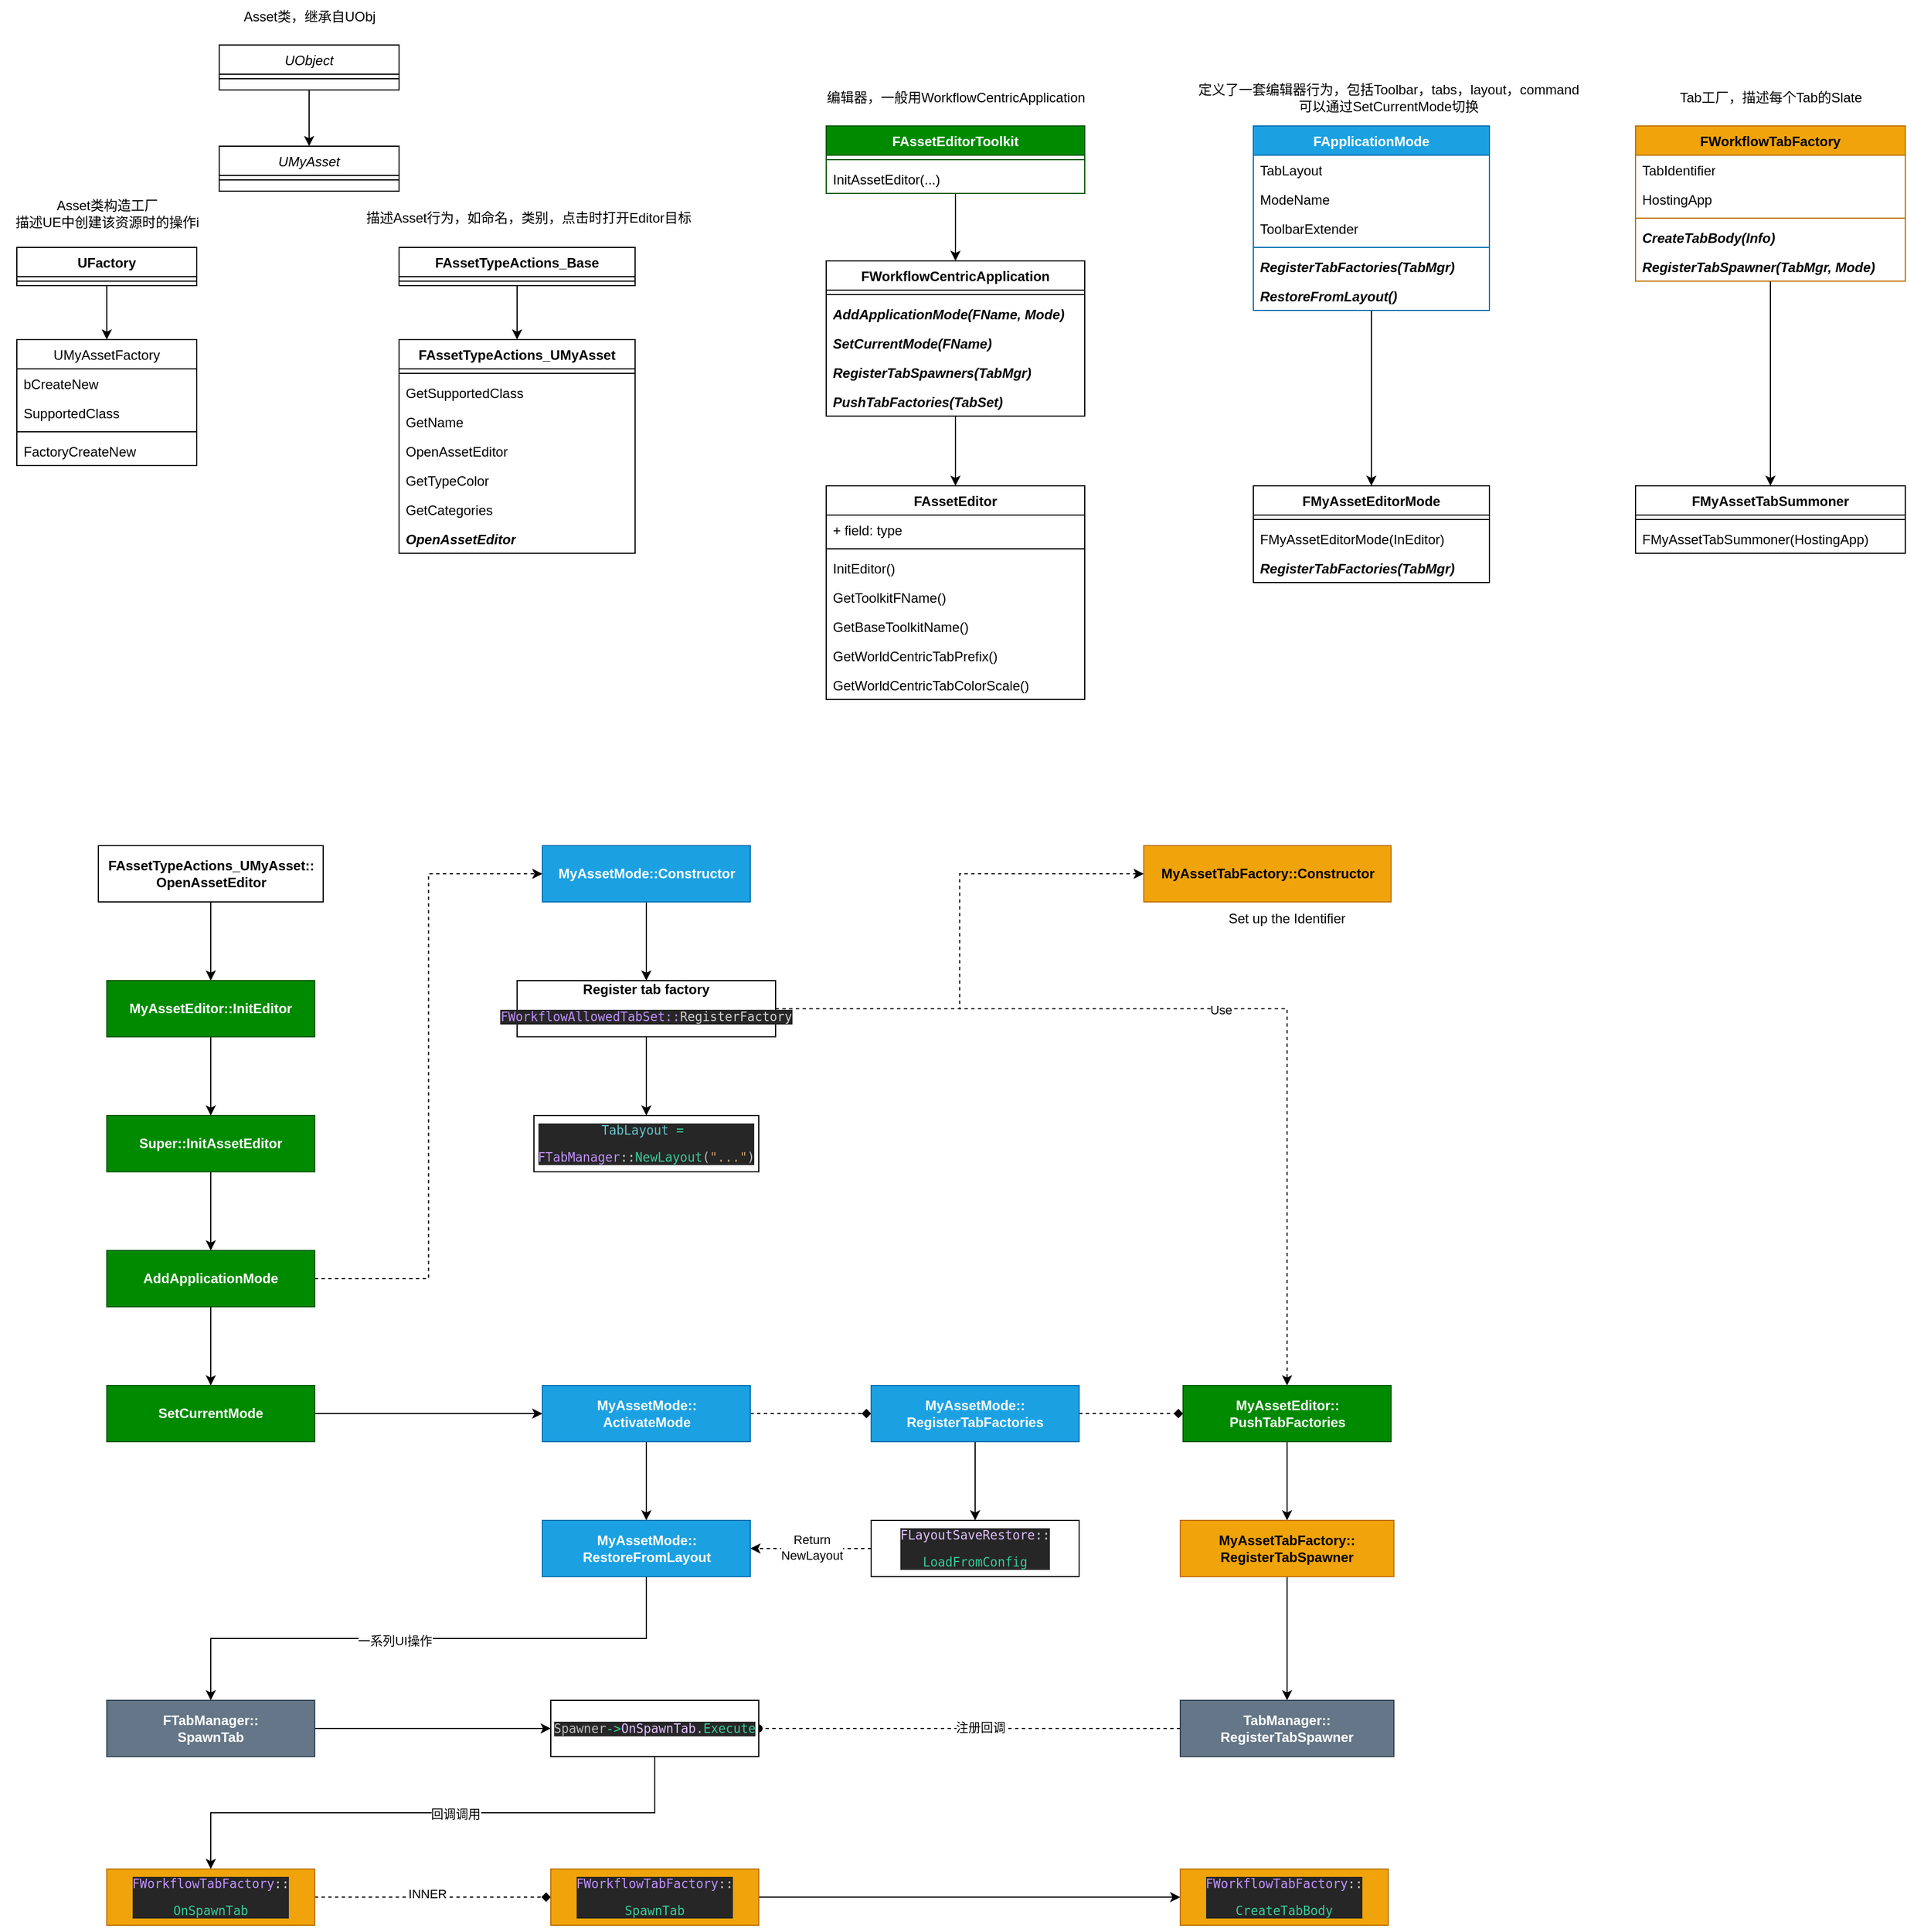 <mxfile version="24.7.5">
  <diagram id="C5RBs43oDa-KdzZeNtuy" name="Page-1">
    <mxGraphModel dx="1451" dy="1069" grid="1" gridSize="10" guides="1" tooltips="1" connect="1" arrows="0" fold="1" page="0" pageScale="1" pageWidth="827" pageHeight="1169" math="0" shadow="0">
      <root>
        <mxCell id="WIyWlLk6GJQsqaUBKTNV-0" />
        <mxCell id="WIyWlLk6GJQsqaUBKTNV-1" parent="WIyWlLk6GJQsqaUBKTNV-0" />
        <mxCell id="zkfFHV4jXpPFQw0GAbJ--0" value="UMyAsset" style="swimlane;fontStyle=2;align=center;verticalAlign=top;childLayout=stackLayout;horizontal=1;startSize=26;horizontalStack=0;resizeParent=1;resizeLast=0;collapsible=1;marginBottom=0;rounded=0;shadow=0;strokeWidth=1;" parent="WIyWlLk6GJQsqaUBKTNV-1" vertex="1">
          <mxGeometry x="540" y="-262" width="160" height="40" as="geometry">
            <mxRectangle x="230" y="140" width="160" height="26" as="alternateBounds" />
          </mxGeometry>
        </mxCell>
        <mxCell id="zkfFHV4jXpPFQw0GAbJ--4" value="" style="line;html=1;strokeWidth=1;align=left;verticalAlign=middle;spacingTop=-1;spacingLeft=3;spacingRight=3;rotatable=0;labelPosition=right;points=[];portConstraint=eastwest;" parent="zkfFHV4jXpPFQw0GAbJ--0" vertex="1">
          <mxGeometry y="26" width="160" height="8" as="geometry" />
        </mxCell>
        <mxCell id="_YB7RwbnGkdV1RqKMvM7-6" style="edgeStyle=orthogonalEdgeStyle;rounded=0;orthogonalLoop=1;jettySize=auto;html=1;entryX=0.5;entryY=0;entryDx=0;entryDy=0;" edge="1" parent="WIyWlLk6GJQsqaUBKTNV-1" source="_YB7RwbnGkdV1RqKMvM7-0" target="zkfFHV4jXpPFQw0GAbJ--0">
          <mxGeometry relative="1" as="geometry" />
        </mxCell>
        <mxCell id="_YB7RwbnGkdV1RqKMvM7-0" value="UObject" style="swimlane;fontStyle=2;align=center;verticalAlign=top;childLayout=stackLayout;horizontal=1;startSize=26;horizontalStack=0;resizeParent=1;resizeLast=0;collapsible=1;marginBottom=0;rounded=0;shadow=0;strokeWidth=1;" vertex="1" parent="WIyWlLk6GJQsqaUBKTNV-1">
          <mxGeometry x="540" y="-352" width="160" height="40" as="geometry">
            <mxRectangle x="230" y="140" width="160" height="26" as="alternateBounds" />
          </mxGeometry>
        </mxCell>
        <mxCell id="_YB7RwbnGkdV1RqKMvM7-4" value="" style="line;html=1;strokeWidth=1;align=left;verticalAlign=middle;spacingTop=-1;spacingLeft=3;spacingRight=3;rotatable=0;labelPosition=right;points=[];portConstraint=eastwest;" vertex="1" parent="_YB7RwbnGkdV1RqKMvM7-0">
          <mxGeometry y="26" width="160" height="8" as="geometry" />
        </mxCell>
        <mxCell id="_YB7RwbnGkdV1RqKMvM7-18" style="edgeStyle=orthogonalEdgeStyle;rounded=0;orthogonalLoop=1;jettySize=auto;html=1;entryX=0.5;entryY=0;entryDx=0;entryDy=0;" edge="1" parent="WIyWlLk6GJQsqaUBKTNV-1" source="_YB7RwbnGkdV1RqKMvM7-7" target="_YB7RwbnGkdV1RqKMvM7-11">
          <mxGeometry relative="1" as="geometry" />
        </mxCell>
        <mxCell id="_YB7RwbnGkdV1RqKMvM7-7" value="FAssetTypeActions_Base" style="swimlane;fontStyle=1;align=center;verticalAlign=top;childLayout=stackLayout;horizontal=1;startSize=26;horizontalStack=0;resizeParent=1;resizeParentMax=0;resizeLast=0;collapsible=1;marginBottom=0;whiteSpace=wrap;html=1;" vertex="1" parent="WIyWlLk6GJQsqaUBKTNV-1">
          <mxGeometry x="700" y="-172" width="210" height="34" as="geometry" />
        </mxCell>
        <mxCell id="_YB7RwbnGkdV1RqKMvM7-9" value="" style="line;strokeWidth=1;fillColor=none;align=left;verticalAlign=middle;spacingTop=-1;spacingLeft=3;spacingRight=3;rotatable=0;labelPosition=right;points=[];portConstraint=eastwest;strokeColor=inherit;" vertex="1" parent="_YB7RwbnGkdV1RqKMvM7-7">
          <mxGeometry y="26" width="210" height="8" as="geometry" />
        </mxCell>
        <mxCell id="_YB7RwbnGkdV1RqKMvM7-11" value="FAssetTypeActions_UMyAsset" style="swimlane;fontStyle=1;align=center;verticalAlign=top;childLayout=stackLayout;horizontal=1;startSize=26;horizontalStack=0;resizeParent=1;resizeParentMax=0;resizeLast=0;collapsible=1;marginBottom=0;whiteSpace=wrap;html=1;" vertex="1" parent="WIyWlLk6GJQsqaUBKTNV-1">
          <mxGeometry x="700" y="-90" width="210" height="190" as="geometry" />
        </mxCell>
        <mxCell id="_YB7RwbnGkdV1RqKMvM7-13" value="" style="line;strokeWidth=1;fillColor=none;align=left;verticalAlign=middle;spacingTop=-1;spacingLeft=3;spacingRight=3;rotatable=0;labelPosition=right;points=[];portConstraint=eastwest;strokeColor=inherit;" vertex="1" parent="_YB7RwbnGkdV1RqKMvM7-11">
          <mxGeometry y="26" width="210" height="8" as="geometry" />
        </mxCell>
        <mxCell id="_YB7RwbnGkdV1RqKMvM7-15" value="GetSupportedClass" style="text;strokeColor=none;fillColor=none;align=left;verticalAlign=top;spacingLeft=4;spacingRight=4;overflow=hidden;rotatable=0;points=[[0,0.5],[1,0.5]];portConstraint=eastwest;whiteSpace=wrap;html=1;" vertex="1" parent="_YB7RwbnGkdV1RqKMvM7-11">
          <mxGeometry y="34" width="210" height="26" as="geometry" />
        </mxCell>
        <mxCell id="_YB7RwbnGkdV1RqKMvM7-10" value="GetName" style="text;strokeColor=none;fillColor=none;align=left;verticalAlign=top;spacingLeft=4;spacingRight=4;overflow=hidden;rotatable=0;points=[[0,0.5],[1,0.5]];portConstraint=eastwest;whiteSpace=wrap;html=1;" vertex="1" parent="_YB7RwbnGkdV1RqKMvM7-11">
          <mxGeometry y="60" width="210" height="26" as="geometry" />
        </mxCell>
        <mxCell id="_YB7RwbnGkdV1RqKMvM7-16" value="OpenAssetEditor" style="text;strokeColor=none;fillColor=none;align=left;verticalAlign=top;spacingLeft=4;spacingRight=4;overflow=hidden;rotatable=0;points=[[0,0.5],[1,0.5]];portConstraint=eastwest;whiteSpace=wrap;html=1;" vertex="1" parent="_YB7RwbnGkdV1RqKMvM7-11">
          <mxGeometry y="86" width="210" height="26" as="geometry" />
        </mxCell>
        <mxCell id="_YB7RwbnGkdV1RqKMvM7-39" value="GetTypeColor" style="text;strokeColor=none;fillColor=none;align=left;verticalAlign=top;spacingLeft=4;spacingRight=4;overflow=hidden;rotatable=0;points=[[0,0.5],[1,0.5]];portConstraint=eastwest;whiteSpace=wrap;html=1;" vertex="1" parent="_YB7RwbnGkdV1RqKMvM7-11">
          <mxGeometry y="112" width="210" height="26" as="geometry" />
        </mxCell>
        <mxCell id="_YB7RwbnGkdV1RqKMvM7-17" value="GetCategories" style="text;strokeColor=none;fillColor=none;align=left;verticalAlign=top;spacingLeft=4;spacingRight=4;overflow=hidden;rotatable=0;points=[[0,0.5],[1,0.5]];portConstraint=eastwest;whiteSpace=wrap;html=1;" vertex="1" parent="_YB7RwbnGkdV1RqKMvM7-11">
          <mxGeometry y="138" width="210" height="26" as="geometry" />
        </mxCell>
        <mxCell id="_YB7RwbnGkdV1RqKMvM7-37" value="&lt;b&gt;&lt;i&gt;OpenAssetEditor&lt;/i&gt;&lt;/b&gt;" style="text;strokeColor=none;fillColor=none;align=left;verticalAlign=top;spacingLeft=4;spacingRight=4;overflow=hidden;rotatable=0;points=[[0,0.5],[1,0.5]];portConstraint=eastwest;whiteSpace=wrap;html=1;" vertex="1" parent="_YB7RwbnGkdV1RqKMvM7-11">
          <mxGeometry y="164" width="210" height="26" as="geometry" />
        </mxCell>
        <mxCell id="_YB7RwbnGkdV1RqKMvM7-32" style="edgeStyle=orthogonalEdgeStyle;rounded=0;orthogonalLoop=1;jettySize=auto;html=1;entryX=0.5;entryY=0;entryDx=0;entryDy=0;" edge="1" parent="WIyWlLk6GJQsqaUBKTNV-1" source="_YB7RwbnGkdV1RqKMvM7-19" target="_YB7RwbnGkdV1RqKMvM7-41">
          <mxGeometry relative="1" as="geometry">
            <mxPoint x="440" y="29" as="targetPoint" />
          </mxGeometry>
        </mxCell>
        <mxCell id="_YB7RwbnGkdV1RqKMvM7-19" value="UFactory" style="swimlane;fontStyle=1;align=center;verticalAlign=top;childLayout=stackLayout;horizontal=1;startSize=26;horizontalStack=0;resizeParent=1;resizeParentMax=0;resizeLast=0;collapsible=1;marginBottom=0;whiteSpace=wrap;html=1;" vertex="1" parent="WIyWlLk6GJQsqaUBKTNV-1">
          <mxGeometry x="360" y="-172" width="160" height="34" as="geometry" />
        </mxCell>
        <mxCell id="_YB7RwbnGkdV1RqKMvM7-21" value="" style="line;strokeWidth=1;fillColor=none;align=left;verticalAlign=middle;spacingTop=-1;spacingLeft=3;spacingRight=3;rotatable=0;labelPosition=right;points=[];portConstraint=eastwest;strokeColor=inherit;" vertex="1" parent="_YB7RwbnGkdV1RqKMvM7-19">
          <mxGeometry y="26" width="160" height="8" as="geometry" />
        </mxCell>
        <mxCell id="_YB7RwbnGkdV1RqKMvM7-41" value="&lt;span style=&quot;font-weight: 400;&quot;&gt;UMyAssetFactory&lt;/span&gt;" style="swimlane;fontStyle=1;align=center;verticalAlign=top;childLayout=stackLayout;horizontal=1;startSize=26;horizontalStack=0;resizeParent=1;resizeParentMax=0;resizeLast=0;collapsible=1;marginBottom=0;whiteSpace=wrap;html=1;" vertex="1" parent="WIyWlLk6GJQsqaUBKTNV-1">
          <mxGeometry x="360" y="-90" width="160" height="112" as="geometry" />
        </mxCell>
        <mxCell id="_YB7RwbnGkdV1RqKMvM7-42" value="bCreateNew" style="text;strokeColor=none;fillColor=none;align=left;verticalAlign=top;spacingLeft=4;spacingRight=4;overflow=hidden;rotatable=0;points=[[0,0.5],[1,0.5]];portConstraint=eastwest;whiteSpace=wrap;html=1;" vertex="1" parent="_YB7RwbnGkdV1RqKMvM7-41">
          <mxGeometry y="26" width="160" height="26" as="geometry" />
        </mxCell>
        <mxCell id="_YB7RwbnGkdV1RqKMvM7-45" value="SupportedClass&lt;div&gt;&lt;br&gt;&lt;/div&gt;" style="text;strokeColor=none;fillColor=none;align=left;verticalAlign=top;spacingLeft=4;spacingRight=4;overflow=hidden;rotatable=0;points=[[0,0.5],[1,0.5]];portConstraint=eastwest;whiteSpace=wrap;html=1;" vertex="1" parent="_YB7RwbnGkdV1RqKMvM7-41">
          <mxGeometry y="52" width="160" height="26" as="geometry" />
        </mxCell>
        <mxCell id="_YB7RwbnGkdV1RqKMvM7-43" value="" style="line;strokeWidth=1;fillColor=none;align=left;verticalAlign=middle;spacingTop=-1;spacingLeft=3;spacingRight=3;rotatable=0;labelPosition=right;points=[];portConstraint=eastwest;strokeColor=inherit;" vertex="1" parent="_YB7RwbnGkdV1RqKMvM7-41">
          <mxGeometry y="78" width="160" height="8" as="geometry" />
        </mxCell>
        <mxCell id="_YB7RwbnGkdV1RqKMvM7-44" value="FactoryCreateNew" style="text;strokeColor=none;fillColor=none;align=left;verticalAlign=top;spacingLeft=4;spacingRight=4;overflow=hidden;rotatable=0;points=[[0,0.5],[1,0.5]];portConstraint=eastwest;whiteSpace=wrap;html=1;" vertex="1" parent="_YB7RwbnGkdV1RqKMvM7-41">
          <mxGeometry y="86" width="160" height="26" as="geometry" />
        </mxCell>
        <mxCell id="_YB7RwbnGkdV1RqKMvM7-46" value="FAssetEditor" style="swimlane;fontStyle=1;align=center;verticalAlign=top;childLayout=stackLayout;horizontal=1;startSize=26;horizontalStack=0;resizeParent=1;resizeParentMax=0;resizeLast=0;collapsible=1;marginBottom=0;whiteSpace=wrap;html=1;" vertex="1" parent="WIyWlLk6GJQsqaUBKTNV-1">
          <mxGeometry x="1080" y="40" width="230" height="190" as="geometry" />
        </mxCell>
        <mxCell id="_YB7RwbnGkdV1RqKMvM7-47" value="+ field: type" style="text;strokeColor=none;fillColor=none;align=left;verticalAlign=top;spacingLeft=4;spacingRight=4;overflow=hidden;rotatable=0;points=[[0,0.5],[1,0.5]];portConstraint=eastwest;whiteSpace=wrap;html=1;" vertex="1" parent="_YB7RwbnGkdV1RqKMvM7-46">
          <mxGeometry y="26" width="230" height="26" as="geometry" />
        </mxCell>
        <mxCell id="_YB7RwbnGkdV1RqKMvM7-48" value="" style="line;strokeWidth=1;fillColor=none;align=left;verticalAlign=middle;spacingTop=-1;spacingLeft=3;spacingRight=3;rotatable=0;labelPosition=right;points=[];portConstraint=eastwest;strokeColor=inherit;" vertex="1" parent="_YB7RwbnGkdV1RqKMvM7-46">
          <mxGeometry y="52" width="230" height="8" as="geometry" />
        </mxCell>
        <mxCell id="_YB7RwbnGkdV1RqKMvM7-49" value="InitEditor()" style="text;strokeColor=none;fillColor=none;align=left;verticalAlign=top;spacingLeft=4;spacingRight=4;overflow=hidden;rotatable=0;points=[[0,0.5],[1,0.5]];portConstraint=eastwest;whiteSpace=wrap;html=1;" vertex="1" parent="_YB7RwbnGkdV1RqKMvM7-46">
          <mxGeometry y="60" width="230" height="26" as="geometry" />
        </mxCell>
        <mxCell id="_YB7RwbnGkdV1RqKMvM7-58" value="GetToolkitFName()&lt;span style=&quot;white-space: pre;&quot;&gt;&#x9;&lt;/span&gt;" style="text;strokeColor=none;fillColor=none;align=left;verticalAlign=top;spacingLeft=4;spacingRight=4;overflow=hidden;rotatable=0;points=[[0,0.5],[1,0.5]];portConstraint=eastwest;whiteSpace=wrap;html=1;" vertex="1" parent="_YB7RwbnGkdV1RqKMvM7-46">
          <mxGeometry y="86" width="230" height="26" as="geometry" />
        </mxCell>
        <mxCell id="_YB7RwbnGkdV1RqKMvM7-59" value="GetBaseToolkitName()" style="text;strokeColor=none;fillColor=none;align=left;verticalAlign=top;spacingLeft=4;spacingRight=4;overflow=hidden;rotatable=0;points=[[0,0.5],[1,0.5]];portConstraint=eastwest;whiteSpace=wrap;html=1;" vertex="1" parent="_YB7RwbnGkdV1RqKMvM7-46">
          <mxGeometry y="112" width="230" height="26" as="geometry" />
        </mxCell>
        <mxCell id="_YB7RwbnGkdV1RqKMvM7-60" value="GetWorldCentricTabPrefix()" style="text;strokeColor=none;fillColor=none;align=left;verticalAlign=top;spacingLeft=4;spacingRight=4;overflow=hidden;rotatable=0;points=[[0,0.5],[1,0.5]];portConstraint=eastwest;whiteSpace=wrap;html=1;" vertex="1" parent="_YB7RwbnGkdV1RqKMvM7-46">
          <mxGeometry y="138" width="230" height="26" as="geometry" />
        </mxCell>
        <mxCell id="_YB7RwbnGkdV1RqKMvM7-61" value="GetWorldCentricTabColorScale()" style="text;strokeColor=none;fillColor=none;align=left;verticalAlign=top;spacingLeft=4;spacingRight=4;overflow=hidden;rotatable=0;points=[[0,0.5],[1,0.5]];portConstraint=eastwest;whiteSpace=wrap;html=1;" vertex="1" parent="_YB7RwbnGkdV1RqKMvM7-46">
          <mxGeometry y="164" width="230" height="26" as="geometry" />
        </mxCell>
        <mxCell id="_YB7RwbnGkdV1RqKMvM7-68" style="edgeStyle=orthogonalEdgeStyle;rounded=0;orthogonalLoop=1;jettySize=auto;html=1;entryX=0.5;entryY=0;entryDx=0;entryDy=0;" edge="1" parent="WIyWlLk6GJQsqaUBKTNV-1" source="_YB7RwbnGkdV1RqKMvM7-50" target="_YB7RwbnGkdV1RqKMvM7-46">
          <mxGeometry relative="1" as="geometry" />
        </mxCell>
        <mxCell id="_YB7RwbnGkdV1RqKMvM7-50" value="FWorkflowCentricApplication" style="swimlane;fontStyle=1;align=center;verticalAlign=top;childLayout=stackLayout;horizontal=1;startSize=26;horizontalStack=0;resizeParent=1;resizeParentMax=0;resizeLast=0;collapsible=1;marginBottom=0;whiteSpace=wrap;html=1;" vertex="1" parent="WIyWlLk6GJQsqaUBKTNV-1">
          <mxGeometry x="1080" y="-160" width="230" height="138" as="geometry" />
        </mxCell>
        <mxCell id="_YB7RwbnGkdV1RqKMvM7-52" value="" style="line;strokeWidth=1;fillColor=none;align=left;verticalAlign=middle;spacingTop=-1;spacingLeft=3;spacingRight=3;rotatable=0;labelPosition=right;points=[];portConstraint=eastwest;strokeColor=inherit;" vertex="1" parent="_YB7RwbnGkdV1RqKMvM7-50">
          <mxGeometry y="26" width="230" height="8" as="geometry" />
        </mxCell>
        <mxCell id="_YB7RwbnGkdV1RqKMvM7-64" value="&lt;b&gt;&lt;i&gt;AddApplicationMode(FName, Mode)&lt;/i&gt;&lt;/b&gt;" style="text;strokeColor=none;fillColor=none;align=left;verticalAlign=top;spacingLeft=4;spacingRight=4;overflow=hidden;rotatable=0;points=[[0,0.5],[1,0.5]];portConstraint=eastwest;whiteSpace=wrap;html=1;" vertex="1" parent="_YB7RwbnGkdV1RqKMvM7-50">
          <mxGeometry y="34" width="230" height="26" as="geometry" />
        </mxCell>
        <mxCell id="_YB7RwbnGkdV1RqKMvM7-53" value="&lt;b&gt;&lt;i&gt;SetCurrentMode(FName)&lt;/i&gt;&lt;/b&gt;" style="text;strokeColor=none;fillColor=none;align=left;verticalAlign=top;spacingLeft=4;spacingRight=4;overflow=hidden;rotatable=0;points=[[0,0.5],[1,0.5]];portConstraint=eastwest;whiteSpace=wrap;html=1;" vertex="1" parent="_YB7RwbnGkdV1RqKMvM7-50">
          <mxGeometry y="60" width="230" height="26" as="geometry" />
        </mxCell>
        <mxCell id="_YB7RwbnGkdV1RqKMvM7-65" value="&lt;b&gt;&lt;i&gt;RegisterTabSpawners(TabMgr)&lt;/i&gt;&lt;/b&gt;" style="text;strokeColor=none;fillColor=none;align=left;verticalAlign=top;spacingLeft=4;spacingRight=4;overflow=hidden;rotatable=0;points=[[0,0.5],[1,0.5]];portConstraint=eastwest;whiteSpace=wrap;html=1;" vertex="1" parent="_YB7RwbnGkdV1RqKMvM7-50">
          <mxGeometry y="86" width="230" height="26" as="geometry" />
        </mxCell>
        <mxCell id="_YB7RwbnGkdV1RqKMvM7-66" value="&lt;b&gt;&lt;i&gt;PushTabFactories(TabSet)&lt;/i&gt;&lt;/b&gt;" style="text;strokeColor=none;fillColor=none;align=left;verticalAlign=top;spacingLeft=4;spacingRight=4;overflow=hidden;rotatable=0;points=[[0,0.5],[1,0.5]];portConstraint=eastwest;whiteSpace=wrap;html=1;" vertex="1" parent="_YB7RwbnGkdV1RqKMvM7-50">
          <mxGeometry y="112" width="230" height="26" as="geometry" />
        </mxCell>
        <mxCell id="_YB7RwbnGkdV1RqKMvM7-67" style="edgeStyle=orthogonalEdgeStyle;rounded=0;orthogonalLoop=1;jettySize=auto;html=1;entryX=0.5;entryY=0;entryDx=0;entryDy=0;" edge="1" parent="WIyWlLk6GJQsqaUBKTNV-1" source="_YB7RwbnGkdV1RqKMvM7-54" target="_YB7RwbnGkdV1RqKMvM7-50">
          <mxGeometry relative="1" as="geometry" />
        </mxCell>
        <mxCell id="_YB7RwbnGkdV1RqKMvM7-54" value="FAssetEditorToolkit" style="swimlane;fontStyle=1;align=center;verticalAlign=top;childLayout=stackLayout;horizontal=1;startSize=26;horizontalStack=0;resizeParent=1;resizeParentMax=0;resizeLast=0;collapsible=1;marginBottom=0;whiteSpace=wrap;html=1;fillColor=#008a00;fontColor=#ffffff;strokeColor=#005700;" vertex="1" parent="WIyWlLk6GJQsqaUBKTNV-1">
          <mxGeometry x="1080" y="-280" width="230" height="60" as="geometry" />
        </mxCell>
        <mxCell id="_YB7RwbnGkdV1RqKMvM7-56" value="" style="line;strokeWidth=1;fillColor=none;align=left;verticalAlign=middle;spacingTop=-1;spacingLeft=3;spacingRight=3;rotatable=0;labelPosition=right;points=[];portConstraint=eastwest;strokeColor=inherit;" vertex="1" parent="_YB7RwbnGkdV1RqKMvM7-54">
          <mxGeometry y="26" width="230" height="8" as="geometry" />
        </mxCell>
        <mxCell id="_YB7RwbnGkdV1RqKMvM7-57" value="InitAssetEditor(...)" style="text;strokeColor=none;fillColor=none;align=left;verticalAlign=top;spacingLeft=4;spacingRight=4;overflow=hidden;rotatable=0;points=[[0,0.5],[1,0.5]];portConstraint=eastwest;whiteSpace=wrap;html=1;" vertex="1" parent="_YB7RwbnGkdV1RqKMvM7-54">
          <mxGeometry y="34" width="230" height="26" as="geometry" />
        </mxCell>
        <mxCell id="_YB7RwbnGkdV1RqKMvM7-81" style="edgeStyle=orthogonalEdgeStyle;rounded=0;orthogonalLoop=1;jettySize=auto;html=1;entryX=0.5;entryY=0;entryDx=0;entryDy=0;" edge="1" parent="WIyWlLk6GJQsqaUBKTNV-1" source="_YB7RwbnGkdV1RqKMvM7-69" target="_YB7RwbnGkdV1RqKMvM7-74">
          <mxGeometry relative="1" as="geometry" />
        </mxCell>
        <mxCell id="_YB7RwbnGkdV1RqKMvM7-69" value="FApplicationMode" style="swimlane;fontStyle=1;align=center;verticalAlign=top;childLayout=stackLayout;horizontal=1;startSize=26;horizontalStack=0;resizeParent=1;resizeParentMax=0;resizeLast=0;collapsible=1;marginBottom=0;whiteSpace=wrap;html=1;fillColor=#1ba1e2;fontColor=#ffffff;strokeColor=#006EAF;" vertex="1" parent="WIyWlLk6GJQsqaUBKTNV-1">
          <mxGeometry x="1460" y="-280" width="210" height="164" as="geometry" />
        </mxCell>
        <mxCell id="_YB7RwbnGkdV1RqKMvM7-82" value="TabLayout" style="text;strokeColor=none;fillColor=none;align=left;verticalAlign=top;spacingLeft=4;spacingRight=4;overflow=hidden;rotatable=0;points=[[0,0.5],[1,0.5]];portConstraint=eastwest;whiteSpace=wrap;html=1;" vertex="1" parent="_YB7RwbnGkdV1RqKMvM7-69">
          <mxGeometry y="26" width="210" height="26" as="geometry" />
        </mxCell>
        <mxCell id="_YB7RwbnGkdV1RqKMvM7-70" value="ModeName" style="text;strokeColor=none;fillColor=none;align=left;verticalAlign=top;spacingLeft=4;spacingRight=4;overflow=hidden;rotatable=0;points=[[0,0.5],[1,0.5]];portConstraint=eastwest;whiteSpace=wrap;html=1;" vertex="1" parent="_YB7RwbnGkdV1RqKMvM7-69">
          <mxGeometry y="52" width="210" height="26" as="geometry" />
        </mxCell>
        <mxCell id="_YB7RwbnGkdV1RqKMvM7-73" value="ToolbarExtender" style="text;strokeColor=none;fillColor=none;align=left;verticalAlign=top;spacingLeft=4;spacingRight=4;overflow=hidden;rotatable=0;points=[[0,0.5],[1,0.5]];portConstraint=eastwest;whiteSpace=wrap;html=1;" vertex="1" parent="_YB7RwbnGkdV1RqKMvM7-69">
          <mxGeometry y="78" width="210" height="26" as="geometry" />
        </mxCell>
        <mxCell id="_YB7RwbnGkdV1RqKMvM7-71" value="" style="line;strokeWidth=1;fillColor=none;align=left;verticalAlign=middle;spacingTop=-1;spacingLeft=3;spacingRight=3;rotatable=0;labelPosition=right;points=[];portConstraint=eastwest;strokeColor=inherit;" vertex="1" parent="_YB7RwbnGkdV1RqKMvM7-69">
          <mxGeometry y="104" width="210" height="8" as="geometry" />
        </mxCell>
        <mxCell id="_YB7RwbnGkdV1RqKMvM7-72" value="&lt;i&gt;&lt;b&gt;RegisterTabFactories(TabMgr)&lt;/b&gt;&lt;/i&gt;" style="text;strokeColor=none;fillColor=none;align=left;verticalAlign=top;spacingLeft=4;spacingRight=4;overflow=hidden;rotatable=0;points=[[0,0.5],[1,0.5]];portConstraint=eastwest;whiteSpace=wrap;html=1;" vertex="1" parent="_YB7RwbnGkdV1RqKMvM7-69">
          <mxGeometry y="112" width="210" height="26" as="geometry" />
        </mxCell>
        <mxCell id="_YB7RwbnGkdV1RqKMvM7-179" value="&lt;b&gt;&lt;i&gt;RestoreFromLayout()&lt;/i&gt;&lt;/b&gt;" style="text;strokeColor=none;fillColor=none;align=left;verticalAlign=top;spacingLeft=4;spacingRight=4;overflow=hidden;rotatable=0;points=[[0,0.5],[1,0.5]];portConstraint=eastwest;whiteSpace=wrap;html=1;" vertex="1" parent="_YB7RwbnGkdV1RqKMvM7-69">
          <mxGeometry y="138" width="210" height="26" as="geometry" />
        </mxCell>
        <mxCell id="_YB7RwbnGkdV1RqKMvM7-74" value="FMyAssetEditorMode" style="swimlane;fontStyle=1;align=center;verticalAlign=top;childLayout=stackLayout;horizontal=1;startSize=26;horizontalStack=0;resizeParent=1;resizeParentMax=0;resizeLast=0;collapsible=1;marginBottom=0;whiteSpace=wrap;html=1;" vertex="1" parent="WIyWlLk6GJQsqaUBKTNV-1">
          <mxGeometry x="1460" y="40" width="210" height="86" as="geometry" />
        </mxCell>
        <mxCell id="_YB7RwbnGkdV1RqKMvM7-77" value="" style="line;strokeWidth=1;fillColor=none;align=left;verticalAlign=middle;spacingTop=-1;spacingLeft=3;spacingRight=3;rotatable=0;labelPosition=right;points=[];portConstraint=eastwest;strokeColor=inherit;" vertex="1" parent="_YB7RwbnGkdV1RqKMvM7-74">
          <mxGeometry y="26" width="210" height="8" as="geometry" />
        </mxCell>
        <mxCell id="_YB7RwbnGkdV1RqKMvM7-79" value="&lt;span style=&quot;text-align: center;&quot;&gt;FMyAssetEditorMode(InEditor)&lt;/span&gt;" style="text;strokeColor=none;fillColor=none;align=left;verticalAlign=top;spacingLeft=4;spacingRight=4;overflow=hidden;rotatable=0;points=[[0,0.5],[1,0.5]];portConstraint=eastwest;whiteSpace=wrap;html=1;" vertex="1" parent="_YB7RwbnGkdV1RqKMvM7-74">
          <mxGeometry y="34" width="210" height="26" as="geometry" />
        </mxCell>
        <mxCell id="_YB7RwbnGkdV1RqKMvM7-78" value="&lt;b&gt;&lt;i&gt;RegisterTabFactories(TabMgr)&lt;/i&gt;&lt;/b&gt;" style="text;strokeColor=none;fillColor=none;align=left;verticalAlign=top;spacingLeft=4;spacingRight=4;overflow=hidden;rotatable=0;points=[[0,0.5],[1,0.5]];portConstraint=eastwest;whiteSpace=wrap;html=1;" vertex="1" parent="_YB7RwbnGkdV1RqKMvM7-74">
          <mxGeometry y="60" width="210" height="26" as="geometry" />
        </mxCell>
        <mxCell id="_YB7RwbnGkdV1RqKMvM7-93" style="edgeStyle=orthogonalEdgeStyle;rounded=0;orthogonalLoop=1;jettySize=auto;html=1;entryX=0.5;entryY=0;entryDx=0;entryDy=0;" edge="1" parent="WIyWlLk6GJQsqaUBKTNV-1" source="_YB7RwbnGkdV1RqKMvM7-87" target="_YB7RwbnGkdV1RqKMvM7-94">
          <mxGeometry relative="1" as="geometry">
            <mxPoint x="1910" as="targetPoint" />
          </mxGeometry>
        </mxCell>
        <mxCell id="_YB7RwbnGkdV1RqKMvM7-87" value="FWorkflowTabFactory" style="swimlane;fontStyle=1;align=center;verticalAlign=top;childLayout=stackLayout;horizontal=1;startSize=26;horizontalStack=0;resizeParent=1;resizeParentMax=0;resizeLast=0;collapsible=1;marginBottom=0;whiteSpace=wrap;html=1;fillColor=#f0a30a;fontColor=#000000;strokeColor=#BD7000;" vertex="1" parent="WIyWlLk6GJQsqaUBKTNV-1">
          <mxGeometry x="1800" y="-280" width="240" height="138" as="geometry" />
        </mxCell>
        <mxCell id="_YB7RwbnGkdV1RqKMvM7-88" value="TabIdentifier" style="text;strokeColor=none;fillColor=none;align=left;verticalAlign=top;spacingLeft=4;spacingRight=4;overflow=hidden;rotatable=0;points=[[0,0.5],[1,0.5]];portConstraint=eastwest;whiteSpace=wrap;html=1;" vertex="1" parent="_YB7RwbnGkdV1RqKMvM7-87">
          <mxGeometry y="26" width="240" height="26" as="geometry" />
        </mxCell>
        <mxCell id="_YB7RwbnGkdV1RqKMvM7-91" value="HostingApp" style="text;strokeColor=none;fillColor=none;align=left;verticalAlign=top;spacingLeft=4;spacingRight=4;overflow=hidden;rotatable=0;points=[[0,0.5],[1,0.5]];portConstraint=eastwest;whiteSpace=wrap;html=1;" vertex="1" parent="_YB7RwbnGkdV1RqKMvM7-87">
          <mxGeometry y="52" width="240" height="26" as="geometry" />
        </mxCell>
        <mxCell id="_YB7RwbnGkdV1RqKMvM7-89" value="" style="line;strokeWidth=1;fillColor=none;align=left;verticalAlign=middle;spacingTop=-1;spacingLeft=3;spacingRight=3;rotatable=0;labelPosition=right;points=[];portConstraint=eastwest;strokeColor=inherit;" vertex="1" parent="_YB7RwbnGkdV1RqKMvM7-87">
          <mxGeometry y="78" width="240" height="8" as="geometry" />
        </mxCell>
        <mxCell id="_YB7RwbnGkdV1RqKMvM7-92" value="&lt;b&gt;&lt;i&gt;CreateTabBody(Info)&lt;/i&gt;&lt;/b&gt;" style="text;strokeColor=none;fillColor=none;align=left;verticalAlign=top;spacingLeft=4;spacingRight=4;overflow=hidden;rotatable=0;points=[[0,0.5],[1,0.5]];portConstraint=eastwest;whiteSpace=wrap;html=1;" vertex="1" parent="_YB7RwbnGkdV1RqKMvM7-87">
          <mxGeometry y="86" width="240" height="26" as="geometry" />
        </mxCell>
        <mxCell id="_YB7RwbnGkdV1RqKMvM7-90" value="&lt;b&gt;&lt;i&gt;RegisterTabSpawner(TabMgr, Mode)&lt;/i&gt;&lt;/b&gt;" style="text;strokeColor=none;fillColor=none;align=left;verticalAlign=top;spacingLeft=4;spacingRight=4;overflow=hidden;rotatable=0;points=[[0,0.5],[1,0.5]];portConstraint=eastwest;whiteSpace=wrap;html=1;" vertex="1" parent="_YB7RwbnGkdV1RqKMvM7-87">
          <mxGeometry y="112" width="240" height="26" as="geometry" />
        </mxCell>
        <mxCell id="_YB7RwbnGkdV1RqKMvM7-94" value="FMyAssetTabSummoner" style="swimlane;fontStyle=1;align=center;verticalAlign=top;childLayout=stackLayout;horizontal=1;startSize=26;horizontalStack=0;resizeParent=1;resizeParentMax=0;resizeLast=0;collapsible=1;marginBottom=0;whiteSpace=wrap;html=1;" vertex="1" parent="WIyWlLk6GJQsqaUBKTNV-1">
          <mxGeometry x="1800" y="40" width="240" height="60" as="geometry" />
        </mxCell>
        <mxCell id="_YB7RwbnGkdV1RqKMvM7-97" value="" style="line;strokeWidth=1;fillColor=none;align=left;verticalAlign=middle;spacingTop=-1;spacingLeft=3;spacingRight=3;rotatable=0;labelPosition=right;points=[];portConstraint=eastwest;strokeColor=inherit;" vertex="1" parent="_YB7RwbnGkdV1RqKMvM7-94">
          <mxGeometry y="26" width="240" height="8" as="geometry" />
        </mxCell>
        <mxCell id="_YB7RwbnGkdV1RqKMvM7-98" value="FMyAssetTabSummoner(HostingApp)" style="text;strokeColor=none;fillColor=none;align=left;verticalAlign=top;spacingLeft=4;spacingRight=4;overflow=hidden;rotatable=0;points=[[0,0.5],[1,0.5]];portConstraint=eastwest;whiteSpace=wrap;html=1;" vertex="1" parent="_YB7RwbnGkdV1RqKMvM7-94">
          <mxGeometry y="34" width="240" height="26" as="geometry" />
        </mxCell>
        <mxCell id="_YB7RwbnGkdV1RqKMvM7-102" style="edgeStyle=orthogonalEdgeStyle;rounded=0;orthogonalLoop=1;jettySize=auto;html=1;entryX=0.5;entryY=0;entryDx=0;entryDy=0;" edge="1" parent="WIyWlLk6GJQsqaUBKTNV-1" source="_YB7RwbnGkdV1RqKMvM7-100" target="_YB7RwbnGkdV1RqKMvM7-101">
          <mxGeometry relative="1" as="geometry" />
        </mxCell>
        <mxCell id="_YB7RwbnGkdV1RqKMvM7-100" value="&lt;span style=&quot;font-weight: 700;&quot;&gt;FAssetTypeActions_UMyAsset::&lt;br&gt;OpenAssetEditor&lt;/span&gt;" style="html=1;whiteSpace=wrap;" vertex="1" parent="WIyWlLk6GJQsqaUBKTNV-1">
          <mxGeometry x="432.5" y="360" width="200" height="50" as="geometry" />
        </mxCell>
        <mxCell id="_YB7RwbnGkdV1RqKMvM7-109" style="edgeStyle=orthogonalEdgeStyle;rounded=0;orthogonalLoop=1;jettySize=auto;html=1;entryX=0.5;entryY=0;entryDx=0;entryDy=0;" edge="1" parent="WIyWlLk6GJQsqaUBKTNV-1" source="_YB7RwbnGkdV1RqKMvM7-101" target="_YB7RwbnGkdV1RqKMvM7-103">
          <mxGeometry relative="1" as="geometry" />
        </mxCell>
        <mxCell id="_YB7RwbnGkdV1RqKMvM7-101" value="&lt;span style=&quot;font-weight: 700;&quot;&gt;MyAssetEditor::InitEditor&lt;/span&gt;" style="html=1;whiteSpace=wrap;fillColor=#008a00;fontColor=#ffffff;strokeColor=#005700;" vertex="1" parent="WIyWlLk6GJQsqaUBKTNV-1">
          <mxGeometry x="440" y="480" width="185" height="50" as="geometry" />
        </mxCell>
        <mxCell id="_YB7RwbnGkdV1RqKMvM7-110" style="edgeStyle=orthogonalEdgeStyle;rounded=0;orthogonalLoop=1;jettySize=auto;html=1;entryX=0.5;entryY=0;entryDx=0;entryDy=0;" edge="1" parent="WIyWlLk6GJQsqaUBKTNV-1" source="_YB7RwbnGkdV1RqKMvM7-103" target="_YB7RwbnGkdV1RqKMvM7-105">
          <mxGeometry relative="1" as="geometry" />
        </mxCell>
        <mxCell id="_YB7RwbnGkdV1RqKMvM7-103" value="&lt;span style=&quot;font-weight: 700;&quot;&gt;Super::InitAssetEditor&lt;/span&gt;" style="html=1;whiteSpace=wrap;fillColor=#008a00;fontColor=#ffffff;strokeColor=#005700;" vertex="1" parent="WIyWlLk6GJQsqaUBKTNV-1">
          <mxGeometry x="440" y="600" width="185" height="50" as="geometry" />
        </mxCell>
        <mxCell id="_YB7RwbnGkdV1RqKMvM7-111" style="edgeStyle=orthogonalEdgeStyle;rounded=0;orthogonalLoop=1;jettySize=auto;html=1;entryX=0.5;entryY=0;entryDx=0;entryDy=0;" edge="1" parent="WIyWlLk6GJQsqaUBKTNV-1" source="_YB7RwbnGkdV1RqKMvM7-105" target="_YB7RwbnGkdV1RqKMvM7-107">
          <mxGeometry relative="1" as="geometry" />
        </mxCell>
        <mxCell id="_YB7RwbnGkdV1RqKMvM7-113" style="edgeStyle=orthogonalEdgeStyle;rounded=0;orthogonalLoop=1;jettySize=auto;html=1;entryX=0;entryY=0.5;entryDx=0;entryDy=0;dashed=1;" edge="1" parent="WIyWlLk6GJQsqaUBKTNV-1" source="_YB7RwbnGkdV1RqKMvM7-105" target="_YB7RwbnGkdV1RqKMvM7-112">
          <mxGeometry relative="1" as="geometry" />
        </mxCell>
        <mxCell id="_YB7RwbnGkdV1RqKMvM7-105" value="&lt;span style=&quot;font-weight: 700;&quot;&gt;AddApplicationMode&lt;/span&gt;" style="html=1;whiteSpace=wrap;fillColor=#008a00;fontColor=#ffffff;strokeColor=#005700;" vertex="1" parent="WIyWlLk6GJQsqaUBKTNV-1">
          <mxGeometry x="440" y="720" width="185" height="50" as="geometry" />
        </mxCell>
        <mxCell id="_YB7RwbnGkdV1RqKMvM7-122" style="edgeStyle=orthogonalEdgeStyle;rounded=0;orthogonalLoop=1;jettySize=auto;html=1;entryX=0;entryY=0.5;entryDx=0;entryDy=0;" edge="1" parent="WIyWlLk6GJQsqaUBKTNV-1" source="_YB7RwbnGkdV1RqKMvM7-107" target="_YB7RwbnGkdV1RqKMvM7-121">
          <mxGeometry relative="1" as="geometry" />
        </mxCell>
        <mxCell id="_YB7RwbnGkdV1RqKMvM7-107" value="&lt;span style=&quot;font-weight: 700;&quot;&gt;SetCurrentMode&lt;/span&gt;" style="html=1;whiteSpace=wrap;fillColor=#008a00;fontColor=#ffffff;strokeColor=#005700;" vertex="1" parent="WIyWlLk6GJQsqaUBKTNV-1">
          <mxGeometry x="440" y="840" width="185" height="50" as="geometry" />
        </mxCell>
        <mxCell id="_YB7RwbnGkdV1RqKMvM7-115" style="edgeStyle=orthogonalEdgeStyle;rounded=0;orthogonalLoop=1;jettySize=auto;html=1;entryX=0.5;entryY=0;entryDx=0;entryDy=0;" edge="1" parent="WIyWlLk6GJQsqaUBKTNV-1" source="_YB7RwbnGkdV1RqKMvM7-112" target="_YB7RwbnGkdV1RqKMvM7-114">
          <mxGeometry relative="1" as="geometry" />
        </mxCell>
        <mxCell id="_YB7RwbnGkdV1RqKMvM7-112" value="&lt;span style=&quot;font-weight: 700;&quot;&gt;MyAssetMode::Constructor&lt;/span&gt;" style="html=1;whiteSpace=wrap;fillColor=#1ba1e2;fontColor=#ffffff;strokeColor=#006EAF;" vertex="1" parent="WIyWlLk6GJQsqaUBKTNV-1">
          <mxGeometry x="827.5" y="360" width="185" height="50" as="geometry" />
        </mxCell>
        <mxCell id="_YB7RwbnGkdV1RqKMvM7-117" style="edgeStyle=orthogonalEdgeStyle;rounded=0;orthogonalLoop=1;jettySize=auto;html=1;entryX=0.5;entryY=0;entryDx=0;entryDy=0;" edge="1" parent="WIyWlLk6GJQsqaUBKTNV-1" source="_YB7RwbnGkdV1RqKMvM7-114" target="_YB7RwbnGkdV1RqKMvM7-116">
          <mxGeometry relative="1" as="geometry" />
        </mxCell>
        <mxCell id="_YB7RwbnGkdV1RqKMvM7-119" style="edgeStyle=orthogonalEdgeStyle;rounded=0;orthogonalLoop=1;jettySize=auto;html=1;entryX=0;entryY=0.5;entryDx=0;entryDy=0;dashed=1;" edge="1" parent="WIyWlLk6GJQsqaUBKTNV-1" source="_YB7RwbnGkdV1RqKMvM7-114" target="_YB7RwbnGkdV1RqKMvM7-118">
          <mxGeometry relative="1" as="geometry" />
        </mxCell>
        <mxCell id="_YB7RwbnGkdV1RqKMvM7-130" style="edgeStyle=orthogonalEdgeStyle;rounded=0;orthogonalLoop=1;jettySize=auto;html=1;dashed=1;entryX=0.5;entryY=0;entryDx=0;entryDy=0;" edge="1" parent="WIyWlLk6GJQsqaUBKTNV-1" source="_YB7RwbnGkdV1RqKMvM7-114" target="_YB7RwbnGkdV1RqKMvM7-126">
          <mxGeometry relative="1" as="geometry">
            <mxPoint x="1057.5" y="1105" as="targetPoint" />
            <Array as="points">
              <mxPoint x="1489.5" y="505" />
            </Array>
          </mxGeometry>
        </mxCell>
        <mxCell id="_YB7RwbnGkdV1RqKMvM7-131" value="Use" style="edgeLabel;html=1;align=center;verticalAlign=middle;resizable=0;points=[];" vertex="1" connectable="0" parent="_YB7RwbnGkdV1RqKMvM7-130">
          <mxGeometry x="0.001" y="-1" relative="1" as="geometry">
            <mxPoint as="offset" />
          </mxGeometry>
        </mxCell>
        <mxCell id="_YB7RwbnGkdV1RqKMvM7-114" value="&lt;b&gt;Register tab factory&lt;/b&gt;&lt;div&gt;&lt;div style=&quot;background-color:#262626;color:#d0d0d0&quot;&gt;&lt;pre style=&quot;font-family:&#39;JetBrains Mono&#39;,monospace;font-size:8.3pt;&quot;&gt;&lt;span style=&quot;color:#c191ff;&quot;&gt;FWorkflowAllowedTabSet::&lt;/span&gt;RegisterFactory&lt;/pre&gt;&lt;/div&gt;&lt;/div&gt;" style="html=1;whiteSpace=wrap;" vertex="1" parent="WIyWlLk6GJQsqaUBKTNV-1">
          <mxGeometry x="805" y="480" width="230" height="50" as="geometry" />
        </mxCell>
        <mxCell id="_YB7RwbnGkdV1RqKMvM7-116" value="&lt;div style=&quot;background-color: rgb(38, 38, 38); color: rgb(208, 208, 208);&quot;&gt;&lt;pre style=&quot;font-family:&#39;JetBrains Mono&#39;,monospace;font-size:8.3pt;&quot;&gt;&lt;span style=&quot;color:#66c3cc;&quot;&gt;TabLayout &lt;/span&gt;&lt;span style=&quot;color:#39cc9b;&quot;&gt;= &lt;/span&gt;&lt;/pre&gt;&lt;pre style=&quot;font-family:&#39;JetBrains Mono&#39;,monospace;font-size:8.3pt;&quot;&gt;&lt;span style=&quot;color:#c191ff;&quot;&gt;FTabManager&lt;/span&gt;::&lt;span style=&quot;color:#39cc9b;&quot;&gt;NewLayout&lt;/span&gt;&lt;span style=&quot;color:#bdbdbd;&quot;&gt;(&lt;/span&gt;&lt;span style=&quot;color:#c9a26d;&quot;&gt;&quot;...&quot;&lt;/span&gt;&lt;span style=&quot;color:#bdbdbd;&quot;&gt;)&lt;/span&gt;&lt;/pre&gt;&lt;/div&gt;" style="html=1;whiteSpace=wrap;" vertex="1" parent="WIyWlLk6GJQsqaUBKTNV-1">
          <mxGeometry x="820" y="600" width="200" height="50" as="geometry" />
        </mxCell>
        <mxCell id="_YB7RwbnGkdV1RqKMvM7-118" value="&lt;span style=&quot;font-weight: 700;&quot;&gt;MyAssetTabFactory::Constructor&lt;/span&gt;" style="html=1;whiteSpace=wrap;fillColor=#f0a30a;fontColor=#000000;strokeColor=#BD7000;" vertex="1" parent="WIyWlLk6GJQsqaUBKTNV-1">
          <mxGeometry x="1362.5" y="360" width="220" height="50" as="geometry" />
        </mxCell>
        <mxCell id="_YB7RwbnGkdV1RqKMvM7-120" value="Set up the Identifier" style="text;html=1;align=center;verticalAlign=middle;whiteSpace=wrap;rounded=0;" vertex="1" parent="WIyWlLk6GJQsqaUBKTNV-1">
          <mxGeometry x="1420" y="410" width="140" height="30" as="geometry" />
        </mxCell>
        <mxCell id="_YB7RwbnGkdV1RqKMvM7-136" style="edgeStyle=orthogonalEdgeStyle;rounded=0;orthogonalLoop=1;jettySize=auto;html=1;entryX=0;entryY=0.5;entryDx=0;entryDy=0;dashed=1;endArrow=diamond;endFill=1;" edge="1" parent="WIyWlLk6GJQsqaUBKTNV-1" source="_YB7RwbnGkdV1RqKMvM7-121" target="_YB7RwbnGkdV1RqKMvM7-124">
          <mxGeometry relative="1" as="geometry" />
        </mxCell>
        <mxCell id="_YB7RwbnGkdV1RqKMvM7-145" style="edgeStyle=orthogonalEdgeStyle;rounded=0;orthogonalLoop=1;jettySize=auto;html=1;entryX=0.5;entryY=0;entryDx=0;entryDy=0;" edge="1" parent="WIyWlLk6GJQsqaUBKTNV-1" source="_YB7RwbnGkdV1RqKMvM7-121" target="_YB7RwbnGkdV1RqKMvM7-144">
          <mxGeometry relative="1" as="geometry" />
        </mxCell>
        <mxCell id="_YB7RwbnGkdV1RqKMvM7-121" value="&lt;span style=&quot;font-weight: 700;&quot;&gt;MyAssetMode::&lt;/span&gt;&lt;div&gt;&lt;span style=&quot;font-weight: 700;&quot;&gt;ActivateMode&lt;/span&gt;&lt;/div&gt;" style="html=1;whiteSpace=wrap;fillColor=#1ba1e2;fontColor=#ffffff;strokeColor=#006EAF;" vertex="1" parent="WIyWlLk6GJQsqaUBKTNV-1">
          <mxGeometry x="827.5" y="840" width="185" height="50" as="geometry" />
        </mxCell>
        <mxCell id="_YB7RwbnGkdV1RqKMvM7-137" style="edgeStyle=orthogonalEdgeStyle;rounded=0;orthogonalLoop=1;jettySize=auto;html=1;entryX=0;entryY=0.5;entryDx=0;entryDy=0;dashed=1;endArrow=diamond;endFill=1;" edge="1" parent="WIyWlLk6GJQsqaUBKTNV-1" source="_YB7RwbnGkdV1RqKMvM7-124" target="_YB7RwbnGkdV1RqKMvM7-126">
          <mxGeometry relative="1" as="geometry" />
        </mxCell>
        <mxCell id="_YB7RwbnGkdV1RqKMvM7-142" style="edgeStyle=orthogonalEdgeStyle;rounded=0;orthogonalLoop=1;jettySize=auto;html=1;entryX=0.5;entryY=0;entryDx=0;entryDy=0;" edge="1" parent="WIyWlLk6GJQsqaUBKTNV-1" source="_YB7RwbnGkdV1RqKMvM7-124" target="_YB7RwbnGkdV1RqKMvM7-143">
          <mxGeometry relative="1" as="geometry">
            <mxPoint x="1212.5" y="960" as="targetPoint" />
          </mxGeometry>
        </mxCell>
        <mxCell id="_YB7RwbnGkdV1RqKMvM7-124" value="&lt;div&gt;&lt;span style=&quot;font-weight: 700;&quot;&gt;MyAssetMode::&lt;/span&gt;&lt;b&gt;&lt;br&gt;&lt;/b&gt;&lt;/div&gt;&lt;b&gt;RegisterTabFactories&lt;/b&gt;" style="html=1;whiteSpace=wrap;fillColor=#1ba1e2;fontColor=#ffffff;strokeColor=#006EAF;" vertex="1" parent="WIyWlLk6GJQsqaUBKTNV-1">
          <mxGeometry x="1120" y="840" width="185" height="50" as="geometry" />
        </mxCell>
        <mxCell id="_YB7RwbnGkdV1RqKMvM7-138" style="edgeStyle=orthogonalEdgeStyle;rounded=0;orthogonalLoop=1;jettySize=auto;html=1;exitX=0.5;exitY=1;exitDx=0;exitDy=0;entryX=0.5;entryY=0;entryDx=0;entryDy=0;" edge="1" parent="WIyWlLk6GJQsqaUBKTNV-1" source="_YB7RwbnGkdV1RqKMvM7-126" target="_YB7RwbnGkdV1RqKMvM7-132">
          <mxGeometry relative="1" as="geometry" />
        </mxCell>
        <mxCell id="_YB7RwbnGkdV1RqKMvM7-126" value="&lt;div&gt;&lt;span style=&quot;font-weight: 700; background-color: initial;&quot;&gt;MyAssetEditor&lt;/span&gt;&lt;span style=&quot;font-weight: 700;&quot;&gt;::&lt;/span&gt;&lt;b&gt;&lt;br&gt;&lt;/b&gt;&lt;/div&gt;&lt;b&gt;PushTabFactories&lt;/b&gt;" style="html=1;whiteSpace=wrap;fillColor=#008a00;fontColor=#ffffff;strokeColor=#005700;" vertex="1" parent="WIyWlLk6GJQsqaUBKTNV-1">
          <mxGeometry x="1397.5" y="840" width="185" height="50" as="geometry" />
        </mxCell>
        <mxCell id="_YB7RwbnGkdV1RqKMvM7-134" style="edgeStyle=orthogonalEdgeStyle;rounded=0;orthogonalLoop=1;jettySize=auto;html=1;entryX=0.5;entryY=0;entryDx=0;entryDy=0;" edge="1" parent="WIyWlLk6GJQsqaUBKTNV-1" source="_YB7RwbnGkdV1RqKMvM7-132" target="_YB7RwbnGkdV1RqKMvM7-135">
          <mxGeometry relative="1" as="geometry">
            <mxPoint x="947.5" y="1210" as="targetPoint" />
          </mxGeometry>
        </mxCell>
        <mxCell id="_YB7RwbnGkdV1RqKMvM7-132" value="&lt;span style=&quot;font-weight: 700;&quot;&gt;MyAssetTabFactory::&lt;/span&gt;&lt;div&gt;&lt;span style=&quot;font-weight: 700;&quot;&gt;RegisterTabSpawner&lt;/span&gt;&lt;/div&gt;" style="html=1;whiteSpace=wrap;fillColor=#f0a30a;fontColor=#000000;strokeColor=#BD7000;" vertex="1" parent="WIyWlLk6GJQsqaUBKTNV-1">
          <mxGeometry x="1395" y="960" width="190" height="50" as="geometry" />
        </mxCell>
        <mxCell id="_YB7RwbnGkdV1RqKMvM7-166" style="edgeStyle=orthogonalEdgeStyle;rounded=0;orthogonalLoop=1;jettySize=auto;html=1;entryX=1;entryY=0.5;entryDx=0;entryDy=0;dashed=1;endArrow=oval;endFill=1;" edge="1" parent="WIyWlLk6GJQsqaUBKTNV-1" source="_YB7RwbnGkdV1RqKMvM7-135" target="_YB7RwbnGkdV1RqKMvM7-158">
          <mxGeometry relative="1" as="geometry" />
        </mxCell>
        <mxCell id="_YB7RwbnGkdV1RqKMvM7-175" value="注册回调" style="edgeLabel;html=1;align=center;verticalAlign=middle;resizable=0;points=[];" vertex="1" connectable="0" parent="_YB7RwbnGkdV1RqKMvM7-166">
          <mxGeometry x="-0.047" y="-1" relative="1" as="geometry">
            <mxPoint as="offset" />
          </mxGeometry>
        </mxCell>
        <mxCell id="_YB7RwbnGkdV1RqKMvM7-135" value="&lt;b&gt;TabManager::&lt;/b&gt;&lt;div&gt;&lt;b&gt;RegisterTabSpawner&lt;/b&gt;&lt;/div&gt;" style="html=1;whiteSpace=wrap;fillColor=#647687;fontColor=#ffffff;strokeColor=#314354;" vertex="1" parent="WIyWlLk6GJQsqaUBKTNV-1">
          <mxGeometry x="1395" y="1120" width="190" height="50" as="geometry" />
        </mxCell>
        <mxCell id="_YB7RwbnGkdV1RqKMvM7-146" style="edgeStyle=orthogonalEdgeStyle;rounded=0;orthogonalLoop=1;jettySize=auto;html=1;entryX=1;entryY=0.5;entryDx=0;entryDy=0;dashed=1;" edge="1" parent="WIyWlLk6GJQsqaUBKTNV-1" source="_YB7RwbnGkdV1RqKMvM7-143" target="_YB7RwbnGkdV1RqKMvM7-144">
          <mxGeometry relative="1" as="geometry" />
        </mxCell>
        <mxCell id="_YB7RwbnGkdV1RqKMvM7-147" value="Return&lt;div&gt;NewLayout&lt;/div&gt;" style="edgeLabel;html=1;align=center;verticalAlign=middle;resizable=0;points=[];" vertex="1" connectable="0" parent="_YB7RwbnGkdV1RqKMvM7-146">
          <mxGeometry x="-0.011" y="-1" relative="1" as="geometry">
            <mxPoint as="offset" />
          </mxGeometry>
        </mxCell>
        <mxCell id="_YB7RwbnGkdV1RqKMvM7-143" value="&lt;div style=&quot;background-color:#262626;color:#d0d0d0&quot;&gt;&lt;pre style=&quot;font-family:&#39;JetBrains Mono&#39;,monospace;font-size:8.3pt;&quot;&gt;&lt;span style=&quot;color:#e1bfff;&quot;&gt;FLayoutSaveRestore&lt;/span&gt;::&lt;/pre&gt;&lt;pre style=&quot;font-family:&#39;JetBrains Mono&#39;,monospace;font-size:8.3pt;&quot;&gt;&lt;span style=&quot;color:#39cc9b;&quot;&gt;LoadFromConfig&lt;/span&gt;&lt;/pre&gt;&lt;/div&gt;" style="html=1;whiteSpace=wrap;" vertex="1" parent="WIyWlLk6GJQsqaUBKTNV-1">
          <mxGeometry x="1120" y="960" width="185" height="50" as="geometry" />
        </mxCell>
        <mxCell id="_YB7RwbnGkdV1RqKMvM7-162" style="edgeStyle=orthogonalEdgeStyle;rounded=0;orthogonalLoop=1;jettySize=auto;html=1;entryX=0.5;entryY=0;entryDx=0;entryDy=0;exitX=0.5;exitY=1;exitDx=0;exitDy=0;" edge="1" parent="WIyWlLk6GJQsqaUBKTNV-1" source="_YB7RwbnGkdV1RqKMvM7-144" target="_YB7RwbnGkdV1RqKMvM7-154">
          <mxGeometry relative="1" as="geometry" />
        </mxCell>
        <mxCell id="_YB7RwbnGkdV1RqKMvM7-163" value="一系列UI操作" style="edgeLabel;html=1;align=center;verticalAlign=middle;resizable=0;points=[];" vertex="1" connectable="0" parent="_YB7RwbnGkdV1RqKMvM7-162">
          <mxGeometry x="0.122" y="2" relative="1" as="geometry">
            <mxPoint as="offset" />
          </mxGeometry>
        </mxCell>
        <mxCell id="_YB7RwbnGkdV1RqKMvM7-144" value="&lt;span style=&quot;font-weight: 700;&quot;&gt;MyAssetMode::&lt;/span&gt;&lt;div&gt;&lt;span style=&quot;font-weight: 700;&quot;&gt;RestoreFromLayout&lt;/span&gt;&lt;/div&gt;" style="html=1;whiteSpace=wrap;fillColor=#1ba1e2;fontColor=#ffffff;strokeColor=#006EAF;" vertex="1" parent="WIyWlLk6GJQsqaUBKTNV-1">
          <mxGeometry x="827.5" y="960" width="185" height="50" as="geometry" />
        </mxCell>
        <mxCell id="_YB7RwbnGkdV1RqKMvM7-151" style="edgeStyle=orthogonalEdgeStyle;rounded=0;orthogonalLoop=1;jettySize=auto;html=1;entryX=0.5;entryY=0;entryDx=0;entryDy=0;" edge="1" parent="WIyWlLk6GJQsqaUBKTNV-1" source="_YB7RwbnGkdV1RqKMvM7-150">
          <mxGeometry relative="1" as="geometry">
            <mxPoint x="532.5" y="1140" as="targetPoint" />
          </mxGeometry>
        </mxCell>
        <mxCell id="_YB7RwbnGkdV1RqKMvM7-159" style="edgeStyle=orthogonalEdgeStyle;rounded=0;orthogonalLoop=1;jettySize=auto;html=1;entryX=0;entryY=0.5;entryDx=0;entryDy=0;" edge="1" parent="WIyWlLk6GJQsqaUBKTNV-1" source="_YB7RwbnGkdV1RqKMvM7-154" target="_YB7RwbnGkdV1RqKMvM7-158">
          <mxGeometry relative="1" as="geometry" />
        </mxCell>
        <mxCell id="_YB7RwbnGkdV1RqKMvM7-154" value="&lt;span style=&quot;font-weight: 700;&quot;&gt;FTabManager::&lt;/span&gt;&lt;div&gt;&lt;span style=&quot;font-weight: 700;&quot;&gt;SpawnTab&lt;/span&gt;&lt;/div&gt;" style="html=1;whiteSpace=wrap;fillColor=#647687;fontColor=#ffffff;strokeColor=#314354;" vertex="1" parent="WIyWlLk6GJQsqaUBKTNV-1">
          <mxGeometry x="440" y="1120" width="185" height="50" as="geometry" />
        </mxCell>
        <mxCell id="_YB7RwbnGkdV1RqKMvM7-160" style="edgeStyle=orthogonalEdgeStyle;rounded=0;orthogonalLoop=1;jettySize=auto;html=1;entryX=0.5;entryY=0;entryDx=0;entryDy=0;exitX=0.5;exitY=1;exitDx=0;exitDy=0;" edge="1" parent="WIyWlLk6GJQsqaUBKTNV-1" source="_YB7RwbnGkdV1RqKMvM7-158" target="_YB7RwbnGkdV1RqKMvM7-161">
          <mxGeometry relative="1" as="geometry">
            <mxPoint x="860" y="1340" as="targetPoint" />
          </mxGeometry>
        </mxCell>
        <mxCell id="_YB7RwbnGkdV1RqKMvM7-176" value="回调调用" style="edgeLabel;html=1;align=center;verticalAlign=middle;resizable=0;points=[];" vertex="1" connectable="0" parent="_YB7RwbnGkdV1RqKMvM7-160">
          <mxGeometry x="-0.166" y="1" relative="1" as="geometry">
            <mxPoint x="-21" as="offset" />
          </mxGeometry>
        </mxCell>
        <mxCell id="_YB7RwbnGkdV1RqKMvM7-158" value="&lt;div style=&quot;background-color:#262626;color:#d0d0d0&quot;&gt;&lt;pre style=&quot;font-family:&#39;JetBrains Mono&#39;,monospace;font-size:8.3pt;&quot;&gt;&lt;span style=&quot;color:#bdbdbd;&quot;&gt;Spawner&lt;/span&gt;&lt;span style=&quot;color:#39cc9b;&quot;&gt;-&amp;gt;&lt;/span&gt;&lt;span style=&quot;color:#e1bfff;&quot;&gt;OnSpawnTab&lt;/span&gt;&lt;span style=&quot;color:#bdbdbd;&quot;&gt;.&lt;/span&gt;&lt;span style=&quot;color:#39cc9b;&quot;&gt;Execute&lt;/span&gt;&lt;/pre&gt;&lt;/div&gt;" style="html=1;whiteSpace=wrap;" vertex="1" parent="WIyWlLk6GJQsqaUBKTNV-1">
          <mxGeometry x="835" y="1120" width="185" height="50" as="geometry" />
        </mxCell>
        <mxCell id="_YB7RwbnGkdV1RqKMvM7-168" style="edgeStyle=orthogonalEdgeStyle;rounded=0;orthogonalLoop=1;jettySize=auto;html=1;entryX=0;entryY=0.5;entryDx=0;entryDy=0;dashed=1;endArrow=diamond;endFill=1;" edge="1" parent="WIyWlLk6GJQsqaUBKTNV-1" source="_YB7RwbnGkdV1RqKMvM7-161" target="_YB7RwbnGkdV1RqKMvM7-167">
          <mxGeometry relative="1" as="geometry" />
        </mxCell>
        <mxCell id="_YB7RwbnGkdV1RqKMvM7-171" value="INNER" style="edgeLabel;html=1;align=center;verticalAlign=middle;resizable=0;points=[];" vertex="1" connectable="0" parent="_YB7RwbnGkdV1RqKMvM7-168">
          <mxGeometry x="-0.048" y="3" relative="1" as="geometry">
            <mxPoint as="offset" />
          </mxGeometry>
        </mxCell>
        <mxCell id="_YB7RwbnGkdV1RqKMvM7-161" value="&lt;div style=&quot;background-color:#262626;color:#d0d0d0&quot;&gt;&lt;pre style=&quot;font-family:&#39;JetBrains Mono&#39;,monospace;font-size:8.3pt;&quot;&gt;&lt;span style=&quot;color:#c191ff;&quot;&gt;FWorkflowTabFactory&lt;/span&gt;::&lt;/pre&gt;&lt;pre style=&quot;font-family:&#39;JetBrains Mono&#39;,monospace;font-size:8.3pt;&quot;&gt;&lt;span style=&quot;color:#39cc9b;&quot;&gt;OnSpawnTab&lt;/span&gt;&lt;/pre&gt;&lt;/div&gt;" style="html=1;whiteSpace=wrap;fillColor=#f0a30a;fontColor=#000000;strokeColor=#BD7000;" vertex="1" parent="WIyWlLk6GJQsqaUBKTNV-1">
          <mxGeometry x="440" y="1270" width="185" height="50" as="geometry" />
        </mxCell>
        <mxCell id="_YB7RwbnGkdV1RqKMvM7-170" style="edgeStyle=orthogonalEdgeStyle;rounded=0;orthogonalLoop=1;jettySize=auto;html=1;entryX=0;entryY=0.5;entryDx=0;entryDy=0;" edge="1" parent="WIyWlLk6GJQsqaUBKTNV-1" source="_YB7RwbnGkdV1RqKMvM7-167" target="_YB7RwbnGkdV1RqKMvM7-169">
          <mxGeometry relative="1" as="geometry" />
        </mxCell>
        <mxCell id="_YB7RwbnGkdV1RqKMvM7-167" value="&lt;div style=&quot;background-color:#262626;color:#d0d0d0&quot;&gt;&lt;pre style=&quot;font-family:&#39;JetBrains Mono&#39;,monospace;font-size:8.3pt;&quot;&gt;&lt;span style=&quot;color:#c191ff;&quot;&gt;FWorkflowTabFactory&lt;/span&gt;::&lt;/pre&gt;&lt;pre style=&quot;font-family:&#39;JetBrains Mono&#39;,monospace;font-size:8.3pt;&quot;&gt;&lt;div&gt;&lt;pre style=&quot;font-family:&#39;JetBrains Mono&#39;,monospace;font-size:8.3pt;&quot;&gt;&lt;span style=&quot;color:#39cc9b;&quot;&gt;SpawnTab&lt;/span&gt;&lt;/pre&gt;&lt;/div&gt;&lt;/pre&gt;&lt;/div&gt;" style="html=1;whiteSpace=wrap;fillColor=#f0a30a;fontColor=#000000;strokeColor=#BD7000;" vertex="1" parent="WIyWlLk6GJQsqaUBKTNV-1">
          <mxGeometry x="835" y="1270" width="185" height="50" as="geometry" />
        </mxCell>
        <mxCell id="_YB7RwbnGkdV1RqKMvM7-169" value="&lt;div style=&quot;background-color:#262626;color:#d0d0d0&quot;&gt;&lt;pre style=&quot;font-family:&#39;JetBrains Mono&#39;,monospace;font-size:8.3pt;&quot;&gt;&lt;span style=&quot;color:#c191ff;&quot;&gt;FWorkflowTabFactory&lt;/span&gt;::&lt;/pre&gt;&lt;pre style=&quot;font-family:&#39;JetBrains Mono&#39;,monospace;font-size:8.3pt;&quot;&gt;&lt;div&gt;&lt;pre style=&quot;font-family:&#39;JetBrains Mono&#39;,monospace;font-size:8.3pt;&quot;&gt;&lt;span style=&quot;color:#39cc9b;&quot;&gt;CreateTabBody&lt;/span&gt;&lt;/pre&gt;&lt;/div&gt;&lt;/pre&gt;&lt;/div&gt;" style="html=1;whiteSpace=wrap;fillColor=#f0a30a;fontColor=#000000;strokeColor=#BD7000;" vertex="1" parent="WIyWlLk6GJQsqaUBKTNV-1">
          <mxGeometry x="1395" y="1270" width="185" height="50" as="geometry" />
        </mxCell>
        <mxCell id="_YB7RwbnGkdV1RqKMvM7-177" value="Tab工厂，描述每个Tab的Slate" style="text;html=1;align=center;verticalAlign=middle;resizable=0;points=[];autosize=1;strokeColor=none;fillColor=none;" vertex="1" parent="WIyWlLk6GJQsqaUBKTNV-1">
          <mxGeometry x="1825" y="-320" width="190" height="30" as="geometry" />
        </mxCell>
        <mxCell id="_YB7RwbnGkdV1RqKMvM7-178" value="定义了一套编辑器行为，包括Toolbar，tabs，layout，command&lt;div&gt;可以通过SetCurrentMode切换&lt;/div&gt;" style="text;html=1;align=center;verticalAlign=middle;resizable=0;points=[];autosize=1;strokeColor=none;fillColor=none;" vertex="1" parent="WIyWlLk6GJQsqaUBKTNV-1">
          <mxGeometry x="1400" y="-325" width="360" height="40" as="geometry" />
        </mxCell>
        <mxCell id="_YB7RwbnGkdV1RqKMvM7-180" value="编辑器，一般用WorkflowCentricApplication" style="text;html=1;align=center;verticalAlign=middle;resizable=0;points=[];autosize=1;strokeColor=none;fillColor=none;" vertex="1" parent="WIyWlLk6GJQsqaUBKTNV-1">
          <mxGeometry x="1070" y="-320" width="250" height="30" as="geometry" />
        </mxCell>
        <mxCell id="_YB7RwbnGkdV1RqKMvM7-181" value="Asset类，继承自UObj" style="text;html=1;align=center;verticalAlign=middle;resizable=0;points=[];autosize=1;strokeColor=none;fillColor=none;" vertex="1" parent="WIyWlLk6GJQsqaUBKTNV-1">
          <mxGeometry x="550" y="-392" width="140" height="30" as="geometry" />
        </mxCell>
        <mxCell id="_YB7RwbnGkdV1RqKMvM7-182" value="Asset类构造工厂&lt;div&gt;描述UE中创建该资源时的操作i&lt;/div&gt;" style="text;html=1;align=center;verticalAlign=middle;resizable=0;points=[];autosize=1;strokeColor=none;fillColor=none;" vertex="1" parent="WIyWlLk6GJQsqaUBKTNV-1">
          <mxGeometry x="345" y="-222" width="190" height="40" as="geometry" />
        </mxCell>
        <mxCell id="_YB7RwbnGkdV1RqKMvM7-183" value="描述Asset行为，如命名，类别，点击时打开Editor目标" style="text;html=1;align=center;verticalAlign=middle;resizable=0;points=[];autosize=1;strokeColor=none;fillColor=none;" vertex="1" parent="WIyWlLk6GJQsqaUBKTNV-1">
          <mxGeometry x="660" y="-213" width="310" height="30" as="geometry" />
        </mxCell>
      </root>
    </mxGraphModel>
  </diagram>
</mxfile>
